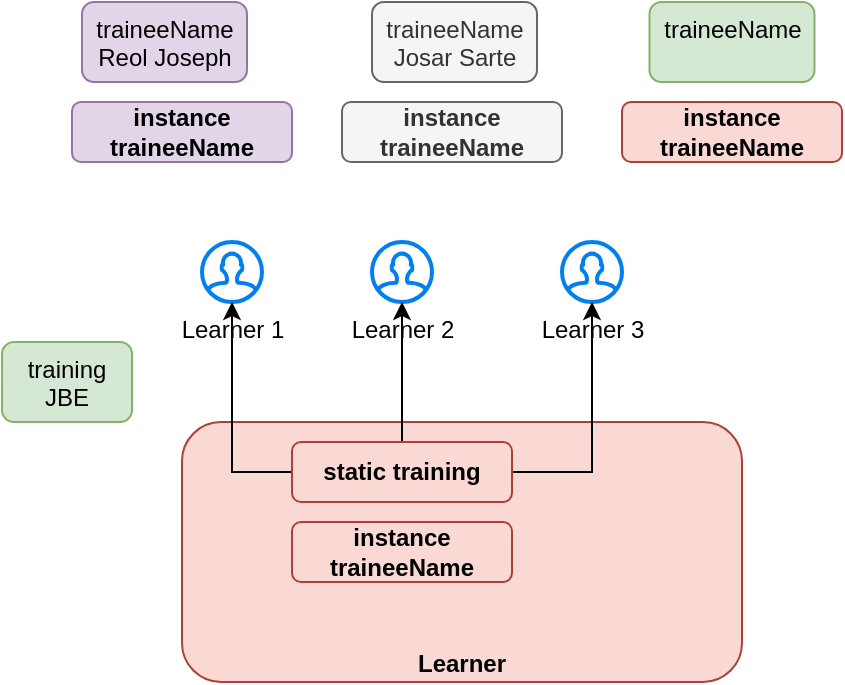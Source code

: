 <mxfile version="15.2.7" type="device"><diagram id="PQVBiUzvSHfBZvXOKNU3" name="static"><mxGraphModel dx="768" dy="1591" grid="1" gridSize="10" guides="1" tooltips="1" connect="1" arrows="1" fold="1" page="1" pageScale="1" pageWidth="850" pageHeight="1100" math="0" shadow="0"><root><mxCell id="0"/><mxCell id="1" parent="0"/><mxCell id="KVyZ7Vp-QwxZI1_prOXZ-9" value="Learner" style="rounded=1;whiteSpace=wrap;html=1;fillColor=#fad9d5;strokeColor=#ae4132;fontStyle=1;verticalAlign=bottom;" vertex="1" parent="1"><mxGeometry x="90" y="110" width="280" height="130" as="geometry"/></mxCell><mxCell id="KVyZ7Vp-QwxZI1_prOXZ-1" value="Learner 1" style="html=1;verticalLabelPosition=bottom;align=center;labelBackgroundColor=#ffffff;verticalAlign=top;strokeWidth=2;strokeColor=#0080F0;shadow=0;dashed=0;shape=mxgraph.ios7.icons.user;" vertex="1" parent="1"><mxGeometry x="100" y="20" width="30" height="30" as="geometry"/></mxCell><mxCell id="KVyZ7Vp-QwxZI1_prOXZ-4" value="Learner 2" style="html=1;verticalLabelPosition=bottom;align=center;labelBackgroundColor=#ffffff;verticalAlign=top;strokeWidth=2;strokeColor=#0080F0;shadow=0;dashed=0;shape=mxgraph.ios7.icons.user;" vertex="1" parent="1"><mxGeometry x="185" y="20" width="30" height="30" as="geometry"/></mxCell><mxCell id="KVyZ7Vp-QwxZI1_prOXZ-5" value="Learner 3" style="html=1;verticalLabelPosition=bottom;align=center;labelBackgroundColor=#ffffff;verticalAlign=top;strokeWidth=2;strokeColor=#0080F0;shadow=0;dashed=0;shape=mxgraph.ios7.icons.user;" vertex="1" parent="1"><mxGeometry x="280" y="20" width="30" height="30" as="geometry"/></mxCell><mxCell id="KVyZ7Vp-QwxZI1_prOXZ-11" style="edgeStyle=orthogonalEdgeStyle;rounded=0;orthogonalLoop=1;jettySize=auto;html=1;" edge="1" parent="1" source="KVyZ7Vp-QwxZI1_prOXZ-8" target="KVyZ7Vp-QwxZI1_prOXZ-1"><mxGeometry relative="1" as="geometry"/></mxCell><mxCell id="KVyZ7Vp-QwxZI1_prOXZ-13" value="" style="edgeStyle=orthogonalEdgeStyle;rounded=0;orthogonalLoop=1;jettySize=auto;html=1;" edge="1" parent="1" source="KVyZ7Vp-QwxZI1_prOXZ-8" target="KVyZ7Vp-QwxZI1_prOXZ-4"><mxGeometry relative="1" as="geometry"/></mxCell><mxCell id="KVyZ7Vp-QwxZI1_prOXZ-14" style="edgeStyle=orthogonalEdgeStyle;rounded=0;orthogonalLoop=1;jettySize=auto;html=1;" edge="1" parent="1" source="KVyZ7Vp-QwxZI1_prOXZ-8" target="KVyZ7Vp-QwxZI1_prOXZ-5"><mxGeometry relative="1" as="geometry"/></mxCell><mxCell id="KVyZ7Vp-QwxZI1_prOXZ-8" value="static training" style="rounded=1;whiteSpace=wrap;html=1;fillColor=#fad9d5;strokeColor=#ae4132;fontStyle=1;" vertex="1" parent="1"><mxGeometry x="145" y="120" width="110" height="30" as="geometry"/></mxCell><mxCell id="KVyZ7Vp-QwxZI1_prOXZ-10" value="instance traineeName" style="rounded=1;whiteSpace=wrap;html=1;fillColor=#fad9d5;strokeColor=#ae4132;fontStyle=1;" vertex="1" parent="1"><mxGeometry x="145" y="160" width="110" height="30" as="geometry"/></mxCell><mxCell id="KVyZ7Vp-QwxZI1_prOXZ-15" value="instance traineeName" style="rounded=1;whiteSpace=wrap;html=1;fillColor=#e1d5e7;strokeColor=#9673a6;fontStyle=1;" vertex="1" parent="1"><mxGeometry x="35" y="-50" width="110" height="30" as="geometry"/></mxCell><mxCell id="KVyZ7Vp-QwxZI1_prOXZ-16" value="instance traineeName" style="rounded=1;whiteSpace=wrap;html=1;fillColor=#f5f5f5;strokeColor=#666666;fontStyle=1;fontColor=#333333;" vertex="1" parent="1"><mxGeometry x="170" y="-50" width="110" height="30" as="geometry"/></mxCell><mxCell id="KVyZ7Vp-QwxZI1_prOXZ-17" value="instance traineeName" style="rounded=1;whiteSpace=wrap;html=1;fillColor=#fad9d5;strokeColor=#ae4132;fontStyle=1;" vertex="1" parent="1"><mxGeometry x="310" y="-50" width="110" height="30" as="geometry"/></mxCell><mxCell id="KVyZ7Vp-QwxZI1_prOXZ-19" value="training&lt;br&gt;JBE" style="rounded=1;whiteSpace=wrap;html=1;fillColor=#d5e8d4;strokeColor=#82b366;verticalAlign=top;" vertex="1" parent="1"><mxGeometry y="70" width="65" height="40" as="geometry"/></mxCell><mxCell id="KVyZ7Vp-QwxZI1_prOXZ-20" value="traineeName&lt;br&gt;Reol Joseph" style="rounded=1;whiteSpace=wrap;html=1;fillColor=#e1d5e7;strokeColor=#9673a6;verticalAlign=top;" vertex="1" parent="1"><mxGeometry x="40" y="-100" width="82.5" height="40" as="geometry"/></mxCell><mxCell id="KVyZ7Vp-QwxZI1_prOXZ-21" value="traineeName&lt;br&gt;Josar Sarte" style="rounded=1;whiteSpace=wrap;html=1;fillColor=#f5f5f5;strokeColor=#666666;verticalAlign=top;fontColor=#333333;" vertex="1" parent="1"><mxGeometry x="185" y="-100" width="82.5" height="40" as="geometry"/></mxCell><mxCell id="KVyZ7Vp-QwxZI1_prOXZ-22" value="traineeName" style="rounded=1;whiteSpace=wrap;html=1;fillColor=#d5e8d4;strokeColor=#82b366;verticalAlign=top;" vertex="1" parent="1"><mxGeometry x="323.75" y="-100" width="82.5" height="40" as="geometry"/></mxCell></root></mxGraphModel></diagram></mxfile>